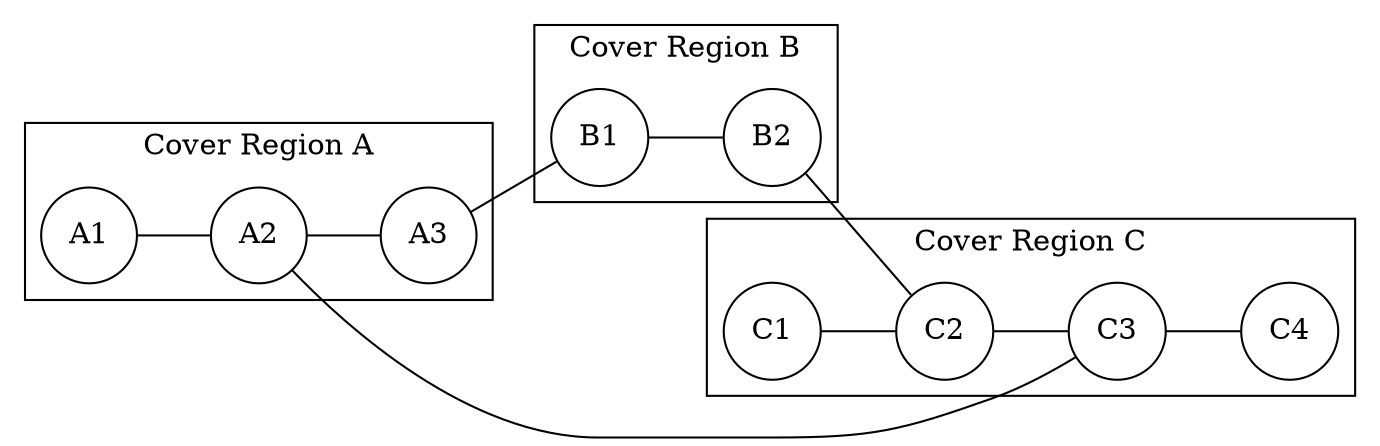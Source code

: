 // Figure 2 – Mapper Graph (conceptual)
// Render with: dot -Tsvg docs/figs/src/figure2_mapper.dot -o docs/figs/svg/figure2.svg
graph G {
  rankdir=LR;
  node [shape=circle, style=filled, fillcolor=white];
  // Clusters from overlapping covers
  subgraph cluster_A {
    label="Cover Region A";
    A1 -- A2 -- A3;
  }
  subgraph cluster_B {
    label="Cover Region B";
    B1 -- B2;
  }
  subgraph cluster_C {
    label="Cover Region C";
    C1 -- C2 -- C3 -- C4;
  }
  // Overlap-induced connections (shared points)
  A3 -- B1;
  B2 -- C2;
  A2 -- C3;
}